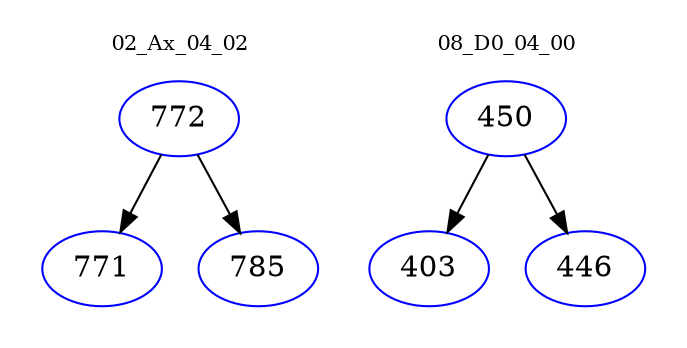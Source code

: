 digraph{
subgraph cluster_0 {
color = white
label = "02_Ax_04_02";
fontsize=10;
T0_772 [label="772", color="blue"]
T0_772 -> T0_771 [color="black"]
T0_771 [label="771", color="blue"]
T0_772 -> T0_785 [color="black"]
T0_785 [label="785", color="blue"]
}
subgraph cluster_1 {
color = white
label = "08_D0_04_00";
fontsize=10;
T1_450 [label="450", color="blue"]
T1_450 -> T1_403 [color="black"]
T1_403 [label="403", color="blue"]
T1_450 -> T1_446 [color="black"]
T1_446 [label="446", color="blue"]
}
}
